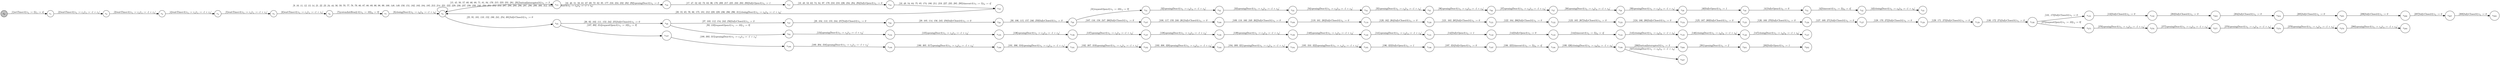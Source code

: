 digraph EFSM{
  graph [rankdir="LR", fontname="Latin Modern Math"];
  node [color="black", fillcolor="white", shape="circle", style="filled", fontname="Latin Modern Math"];
  edge [fontname="Latin Modern Math"];

  s0[fillcolor="gray", label=<s<sub>0</sub>>];
  s1[label=<s<sub>1</sub>>];
  s2[label=<s<sub>2</sub>>];
  s3[label=<s<sub>3</sub>>];
  s4[label=<s<sub>4</sub>>];
  s5[label=<s<sub>5</sub>>];
  s6[label=<s<sub>6</sub>>];
  s7[label=<s<sub>7</sub>>];
  s8[label=<s<sub>8</sub>>];
  s15[label=<s<sub>15</sub>>];
  s16[label=<s<sub>16</sub>>];
  s17[label=<s<sub>17</sub>>];
  s18[label=<s<sub>18</sub>>];
  s19[label=<s<sub>19</sub>>];
  s25[label=<s<sub>25</sub>>];
  s26[label=<s<sub>26</sub>>];
  s27[label=<s<sub>27</sub>>];
  s28[label=<s<sub>28</sub>>];
  s29[label=<s<sub>29</sub>>];
  s30[label=<s<sub>30</sub>>];
  s31[label=<s<sub>31</sub>>];
  s32[label=<s<sub>32</sub>>];
  s33[label=<s<sub>33</sub>>];
  s34[label=<s<sub>34</sub>>];
  s35[label=<s<sub>35</sub>>];
  s36[label=<s<sub>36</sub>>];
  s37[label=<s<sub>37</sub>>];
  s38[label=<s<sub>38</sub>>];
  s39[label=<s<sub>39</sub>>];
  s40[label=<s<sub>40</sub>>];
  s41[label=<s<sub>41</sub>>];
  s42[label=<s<sub>42</sub>>];
  s43[label=<s<sub>43</sub>>];
  s93[label=<s<sub>93</sub>>];
  s107[label=<s<sub>107</sub>>];
  s108[label=<s<sub>108</sub>>];
  s109[label=<s<sub>109</sub>>];
  s119[label=<s<sub>119</sub>>];
  s120[label=<s<sub>120</sub>>];
  s121[label=<s<sub>121</sub>>];
  s122[label=<s<sub>122</sub>>];
  s123[label=<s<sub>123</sub>>];
  s124[label=<s<sub>124</sub>>];
  s125[label=<s<sub>125</sub>>];
  s126[label=<s<sub>126</sub>>];
  s127[label=<s<sub>127</sub>>];
  s128[label=<s<sub>128</sub>>];
  s129[label=<s<sub>129</sub>>];
  s130[label=<s<sub>130</sub>>];
  s131[label=<s<sub>131</sub>>];
  s132[label=<s<sub>132</sub>>];
  s134[label=<s<sub>134</sub>>];
  s135[label=<s<sub>135</sub>>];
  s136[label=<s<sub>136</sub>>];
  s137[label=<s<sub>137</sub>>];
  s138[label=<s<sub>138</sub>>];
  s139[label=<s<sub>139</sub>>];
  s140[label=<s<sub>140</sub>>];
  s141[label=<s<sub>141</sub>>];
  s142[label=<s<sub>142</sub>>];
  s143[label=<s<sub>143</sub>>];
  s144[label=<s<sub>144</sub>>];
  s145[label=<s<sub>145</sub>>];
  s146[label=<s<sub>146</sub>>];
  s147[label=<s<sub>147</sub>>];
  s187[label=<s<sub>187</sub>>];
  s188[label=<s<sub>188</sub>>];
  s189[label=<s<sub>189</sub>>];
  s190[label=<s<sub>190</sub>>];
  s191[label=<s<sub>191</sub>>];
  s192[label=<s<sub>192</sub>>];
  s193[label=<s<sub>193</sub>>];
  s194[label=<s<sub>194</sub>>];
  s195[label=<s<sub>195</sub>>];
  s196[label=<s<sub>196</sub>>];
  s197[label=<s<sub>197</sub>>];
  s198[label=<s<sub>198</sub>>];
  s199[label=<s<sub>199</sub>>];
  s200[label=<s<sub>200</sub>>];
  s201[label=<s<sub>201</sub>>];
  s202[label=<s<sub>202</sub>>];
  s203[label=<s<sub>203</sub>>];
  s204[label=<s<sub>204</sub>>];
  s205[label=<s<sub>205</sub>>];
  s206[label=<s<sub>206</sub>>];
  s207[label=<s<sub>207</sub>>];
  s208[label=<s<sub>208</sub>>];
  s275[label=<s<sub>275</sub>>];
  s276[label=<s<sub>276</sub>>];
  s277[label=<s<sub>277</sub>>];
  s278[label=<s<sub>278</sub>>];
  s279[label=<s<sub>279</sub>>];
  s280[label=<s<sub>280</sub>>];
  s327[label=<s<sub>327</sub>>];

  s0->s1[label=<<i> [1]setTimer:0/o<sub>1</sub> := 5&#91;r<sub>1</sub> := 4&#93;</i>>];
  s1->s2[label=<<i> [2]waitTimer:0/o<sub>1</sub> := r<sub>1</sub>&#91;r<sub>1</sub> := -1 + r<sub>1</sub>&#93;</i>>];
  s2->s3[label=<<i> [3]waitTimer:0/o<sub>1</sub> := r<sub>1</sub>&#91;r<sub>1</sub> := -1 + r<sub>1</sub>&#93;</i>>];
  s3->s4[label=<<i> [4]waitTimer:0/o<sub>1</sub> := r<sub>1</sub>&#91;r<sub>1</sub> := -1 + r<sub>1</sub>&#93;</i>>];
  s4->s5[label=<<i> [5]waitTimer:0/o<sub>1</sub> := r<sub>1</sub>&#91;r<sub>1</sub> := -1 + r<sub>1</sub>&#93;</i>>];
  s5->s6[label=<<i> [6]waitTimer:0/o<sub>1</sub> := r<sub>1</sub>&#91;r<sub>1</sub> := -1 + r<sub>1</sub>&#93;</i>>];
  s6->s7[label=<<i> [7]systemInitReady:0/o<sub>1</sub> := 10&#91;r<sub>6</sub> := 9&#93;</i>>];
  s7->s8[label=<<i> [8]closingDoor:0/o<sub>1</sub> := r<sub>6</sub>&#91;r<sub>6</sub> := -1 + r<sub>6</sub>&#93;</i>>];
  s30->s31[label=<<i> [31]requestOpen:0/o<sub>1</sub> := 10&#91;r<sub>4</sub> := 9&#93;</i>>];
  s31->s32[label=<<i> [32]openingDoor:0/o<sub>1</sub> := r<sub>4</sub>&#91;r<sub>4</sub> := -1 + r<sub>4</sub>&#93;</i>>];
  s32->s33[label=<<i> [33]openingDoor:0/o<sub>1</sub> := r<sub>4</sub>&#91;r<sub>4</sub> := -1 + r<sub>4</sub>&#93;</i>>];
  s33->s34[label=<<i> [34]openingDoor:0/o<sub>1</sub> := r<sub>4</sub>&#91;r<sub>4</sub> := -1 + r<sub>4</sub>&#93;</i>>];
  s34->s35[label=<<i> [35]openingDoor:0/o<sub>1</sub> := r<sub>4</sub>&#91;r<sub>4</sub> := -1 + r<sub>4</sub>&#93;</i>>];
  s35->s36[label=<<i> [36]openingDoor:0/o<sub>1</sub> := r<sub>4</sub>&#91;r<sub>4</sub> := -1 + r<sub>4</sub>&#93;</i>>];
  s36->s37[label=<<i> [37]openingDoor:0/o<sub>1</sub> := r<sub>4</sub>&#91;r<sub>4</sub> := -1 + r<sub>4</sub>&#93;</i>>];
  s37->s38[label=<<i> [38]openingDoor:0/o<sub>1</sub> := r<sub>4</sub>&#91;r<sub>4</sub> := -1 + r<sub>4</sub>&#93;</i>>];
  s38->s39[label=<<i> [39]openingDoor:0/o<sub>1</sub> := r<sub>4</sub>&#91;r<sub>4</sub> := -1 + r<sub>4</sub>&#93;</i>>];
  s39->s40[label=<<i> [40]fullyOpen:0/o<sub>1</sub> := 1</i>>];
  s40->s41[label=<<i> [41]fullyOpen:0/o<sub>1</sub> := 0</i>>];
  s41->s42[label=<<i> [42]timeout:0/o<sub>1</sub> := 5&#91;r<sub>6</sub> := 4&#93;</i>>];
  s42->s43[label=<<i> [43]closingDoor:0/o<sub>1</sub> := r<sub>6</sub>&#91;r<sub>6</sub> := -1 + r<sub>6</sub>&#93;</i>>];
  s25->s26[label=<<i> [26, 92, 102, 111, 153, 242, 255]fullyClosed:0/o<sub>1</sub> := 0</i>>];
  s26->s93[label=<<i> [93, 133]requestOpen:0/o<sub>1</sub> := 10&#91;r<sub>4</sub> := 9&#93;</i>>];
  s26->s27[label=<<i> [27, 103, 112, 154, 243, 256]fullyClosed:0/o<sub>1</sub> := 0</i>>];
  s27->s28[label=<<i> [28, 104, 113, 155, 244, 257]fullyClosed:0/o<sub>1</sub> := 0</i>>];
  s28->s29[label=<<i> [29, 105, 114, 156, 245, 258]fullyClosed:0/o<sub>1</sub> := 0</i>>];
  s29->s30[label=<<i> [30, 106, 115, 157, 246, 259]fullyClosed:0/o<sub>1</sub> := 0</i>>];
  s30->s107[label=<<i> [107, 116, 158, 247, 260]fullyClosed:0/o<sub>1</sub> := 0</i>>];
  s107->s108[label=<<i> [108, 117, 159, 248, 261]fullyClosed:0/o<sub>1</sub> := 0</i>>];
  s108->s109[label=<<i> [109, 118, 160, 249, 262]fullyClosed:0/o<sub>1</sub> := 0</i>>];
  s109->s119[label=<<i> [119, 161, 263]fullyClosed:0/o<sub>1</sub> := 0</i>>];
  s119->s120[label=<<i> [120, 162, 264]fullyClosed:0/o<sub>1</sub> := 0</i>>];
  s120->s121[label=<<i> [121, 163, 265]fullyClosed:0/o<sub>1</sub> := 0</i>>];
  s121->s122[label=<<i> [122, 164, 266]fullyClosed:0/o<sub>1</sub> := 0</i>>];
  s122->s123[label=<<i> [123, 165, 267]fullyClosed:0/o<sub>1</sub> := 0</i>>];
  s123->s124[label=<<i> [124, 166, 268]fullyClosed:0/o<sub>1</sub> := 0</i>>];
  s124->s125[label=<<i> [125, 167, 269]fullyClosed:0/o<sub>1</sub> := 0</i>>];
  s125->s126[label=<<i> [126, 168, 270]fullyClosed:0/o<sub>1</sub> := 0</i>>];
  s126->s127[label=<<i> [127, 169, 271]fullyClosed:0/o<sub>1</sub> := 0</i>>];
  s127->s128[label=<<i> [128, 170, 272]fullyClosed:0/o<sub>1</sub> := 0</i>>];
  s128->s129[label=<<i> [129, 171, 273]fullyClosed:0/o<sub>1</sub> := 0</i>>];
  s129->s130[label=<<i> [130, 172, 274]fullyClosed:0/o<sub>1</sub> := 0</i>>];
  s130->s131[label=<<i> [131, 173]fullyClosed:0/o<sub>1</sub> := 0</i>>];
  s131->s132[label=<<i> [132]fullyClosed:0/o<sub>1</sub> := 0</i>>];
  s93->s134[label=<<i> [134]openingDoor:0/o<sub>1</sub> := r<sub>4</sub>&#91;r<sub>4</sub> := -1 + r<sub>4</sub>&#93;</i>>];
  s134->s135[label=<<i> [135]openingDoor:0/o<sub>1</sub> := r<sub>4</sub>&#91;r<sub>4</sub> := -1 + r<sub>4</sub>&#93;</i>>];
  s135->s136[label=<<i> [136]openingDoor:0/o<sub>1</sub> := r<sub>4</sub>&#91;r<sub>4</sub> := -1 + r<sub>4</sub>&#93;</i>>];
  s136->s137[label=<<i> [137]openingDoor:0/o<sub>1</sub> := r<sub>4</sub>&#91;r<sub>4</sub> := -1 + r<sub>4</sub>&#93;</i>>];
  s137->s138[label=<<i> [138]openingDoor:0/o<sub>1</sub> := r<sub>4</sub>&#91;r<sub>4</sub> := -1 + r<sub>4</sub>&#93;</i>>];
  s138->s139[label=<<i> [139]openingDoor:0/o<sub>1</sub> := r<sub>4</sub>&#91;r<sub>4</sub> := -1 + r<sub>4</sub>&#93;</i>>];
  s139->s140[label=<<i> [140]openingDoor:0/o<sub>1</sub> := r<sub>4</sub>&#91;r<sub>4</sub> := -1 + r<sub>4</sub>&#93;</i>>];
  s140->s141[label=<<i> [141]openingDoor:0/o<sub>1</sub> := r<sub>4</sub>&#91;r<sub>4</sub> := -1 + r<sub>4</sub>&#93;</i>>];
  s141->s142[label=<<i> [142]fullyOpen:0/o<sub>1</sub> := 1</i>>];
  s142->s143[label=<<i> [143]fullyOpen:0/o<sub>1</sub> := 0</i>>];
  s143->s144[label=<<i> [144]timeout:0/o<sub>1</sub> := 5&#91;r<sub>6</sub> := 4&#93;</i>>];
  s144->s145[label=<<i> [145]closingDoor:0/o<sub>1</sub> := r<sub>6</sub>&#91;r<sub>6</sub> := -1 + r<sub>6</sub>&#93;</i>>];
  s145->s146[label=<<i> [146]closingDoor:0/o<sub>1</sub> := r<sub>6</sub>&#91;r<sub>6</sub> := -1 + r<sub>6</sub>&#93;</i>>];
  s146->s147[label=<<i> [147]closingDoor:0/o<sub>1</sub> := r<sub>6</sub>&#91;r<sub>6</sub> := -1 + r<sub>6</sub>&#93;</i>>];
  s195->s196[label=<<i> [196, 323]fullyOpen:0/o<sub>1</sub> := 1</i>>];
  s196->s197[label=<<i> [197, 324]fullyOpen:0/o<sub>1</sub> := 0</i>>];
  s197->s198[label=<<i> [198, 325]timeout:0/o<sub>1</sub> := 5&#91;r<sub>6</sub> := 4&#93;</i>>];
  s198->s199[label=<<i> [199, 326]closingDoor:0/o<sub>1</sub> := r<sub>6</sub>&#91;r<sub>6</sub> := -1 + r<sub>6</sub>&#93;</i>>];
  s199->s200[label=<<i> [200]buttonInterrupted:0/o<sub>1</sub> := 3</i>>];
  s200->s201[label=<<i> [201]openingDoor:0/o<sub>1</sub> := 2</i>>];
  s201->s202[label=<<i> [202]fullyOpen:0/o<sub>1</sub> := 1</i>>];
  s132->s203[label=<<i> [203]fullyClosed:0/o<sub>1</sub> := 0</i>>];
  s203->s204[label=<<i> [204]fullyClosed:0/o<sub>1</sub> := 0</i>>];
  s204->s205[label=<<i> [205]fullyClosed:0/o<sub>1</sub> := 0</i>>];
  s205->s206[label=<<i> [206]fullyClosed:0/o<sub>1</sub> := 0</i>>];
  s206->s207[label=<<i> [207]fullyClosed:0/o<sub>1</sub> := 0</i>>];
  s207->s208[label=<<i> [208]fullyClosed:0/o<sub>1</sub> := 0</i>>];
  s19->s8[label=<<i> [20, 55, 65, 76, 86, 175, 181, 212, 220, 228, 236, 286, 296, 311]closingDoor:0/o<sub>1</sub> := r<sub>6</sub>&#91;r<sub>6</sub> := -1 + r<sub>6</sub>&#93;</i>>];
  s8->s25[label=<<i> [25, 91, 101, 110, 152, 186, 241, 254, 301]fullyClosed:0/o<sub>1</sub> := 0</i>>];
  s130->s275[label=<<i> [275]requestOpen:0/o<sub>1</sub> := 10&#91;r<sub>4</sub> := 9&#93;</i>>];
  s275->s276[label=<<i> [276]openingDoor:0/o<sub>1</sub> := r<sub>4</sub>&#91;r<sub>4</sub> := -1 + r<sub>4</sub>&#93;</i>>];
  s276->s277[label=<<i> [277]openingDoor:0/o<sub>1</sub> := r<sub>4</sub>&#91;r<sub>4</sub> := -1 + r<sub>4</sub>&#93;</i>>];
  s277->s278[label=<<i> [278]openingDoor:0/o<sub>1</sub> := r<sub>4</sub>&#91;r<sub>4</sub> := -1 + r<sub>4</sub>&#93;</i>>];
  s278->s279[label=<<i> [279]openingDoor:0/o<sub>1</sub> := r<sub>4</sub>&#91;r<sub>4</sub> := -1 + r<sub>4</sub>&#93;</i>>];
  s279->s280[label=<<i> [280]openingDoor:0/o<sub>1</sub> := r<sub>4</sub>&#91;r<sub>4</sub> := -1 + r<sub>4</sub>&#93;</i>>];
  s8->s15[label=<<i> [15, 45, 50, 57, 60, 66, 68, 71, 81, 94, 176, 215, 223, 231, 281, 291]buttonInterrupted:0/o<sub>1</sub> := 3</i>>];
  s15->s16[label=<<i> [16, 46, 51, 58, 61, 67, 69, 72, 82, 95, 177, 216, 224, 232, 282, 292]openingDoor:0/o<sub>1</sub> := 2</i>>];
  s16->s17[label=<<i> [17, 47, 52, 62, 73, 83, 96, 178, 209, 217, 225, 233, 283, 293]fullyOpen:0/o<sub>1</sub> := 1</i>>];
  s17->s18[label=<<i> [18, 48, 53, 63, 74, 84, 97, 179, 210, 218, 226, 234, 284, 294]fullyOpen:0/o<sub>1</sub> := 0</i>>];
  s18->s19[label=<<i> [19, 49, 54, 64, 75, 85, 174, 180, 211, 219, 227, 235, 285, 295]timeout:0/o<sub>1</sub> := 5&#91;r<sub>6</sub> := 4&#93;</i>>];
  s8->s8[label=<<i> [9, 10, 11, 12, 13, 14, 21, 22, 23, 24, 44, 56, 59, 70, 77, 78, 79, 80, 87, 88, 89, 90, 98, 99, 100, 148, 149, 150, 151, 182, 183, 184, 185, 213, 214, 221, 222, 229, 230, 237, 238, 239, 240, 250, 251, 252, 253, 287, 288, 289, 290, 297, 298, 299, 300, 312, 313]closingDoor:0/o<sub>1</sub> := r<sub>6</sub>&#91;r<sub>6</sub> := -1 + r<sub>6</sub>&#93;</i>>];
  s25->s187[label=<<i> [187, 302, 314]requestOpen:0/o<sub>1</sub> := 10&#91;r<sub>4</sub> := 9&#93;</i>>];
  s187->s188[label=<<i> [188, 303, 315]openingDoor:0/o<sub>1</sub> := r<sub>4</sub>&#91;r<sub>4</sub> := -1 + r<sub>4</sub>&#93;</i>>];
  s188->s189[label=<<i> [189, 304, 316]openingDoor:0/o<sub>1</sub> := r<sub>4</sub>&#91;r<sub>4</sub> := -1 + r<sub>4</sub>&#93;</i>>];
  s189->s190[label=<<i> [190, 305, 317]openingDoor:0/o<sub>1</sub> := r<sub>4</sub>&#91;r<sub>4</sub> := -1 + r<sub>4</sub>&#93;</i>>];
  s190->s191[label=<<i> [191, 306, 318]openingDoor:0/o<sub>1</sub> := r<sub>4</sub>&#91;r<sub>4</sub> := -1 + r<sub>4</sub>&#93;</i>>];
  s191->s192[label=<<i> [192, 307, 319]openingDoor:0/o<sub>1</sub> := r<sub>4</sub>&#91;r<sub>4</sub> := -1 + r<sub>4</sub>&#93;</i>>];
  s192->s193[label=<<i> [193, 308, 320]openingDoor:0/o<sub>1</sub> := r<sub>4</sub>&#91;r<sub>4</sub> := -1 + r<sub>4</sub>&#93;</i>>];
  s193->s194[label=<<i> [194, 309, 321]openingDoor:0/o<sub>1</sub> := r<sub>4</sub>&#91;r<sub>4</sub> := -1 + r<sub>4</sub>&#93;</i>>];
  s194->s195[label=<<i> [195, 310, 322]openingDoor:0/o<sub>1</sub> := r<sub>4</sub>&#91;r<sub>4</sub> := -1 + r<sub>4</sub>&#93;</i>>];
  s199->s327[label=<<i> [327]closingDoor:0/o<sub>1</sub> := r<sub>6</sub>&#91;r<sub>6</sub> := -1 + r<sub>6</sub>&#93;</i>>];
}